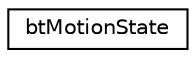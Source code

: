 digraph "Graphical Class Hierarchy"
{
  edge [fontname="Helvetica",fontsize="10",labelfontname="Helvetica",labelfontsize="10"];
  node [fontname="Helvetica",fontsize="10",shape=record];
  rankdir="LR";
  Node1 [label="btMotionState",height=0.2,width=0.4,color="black", fillcolor="white", style="filled",URL="$classbt_motion_state.html"];
}
